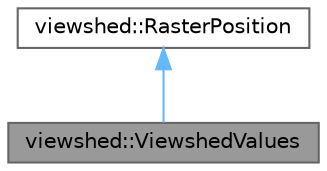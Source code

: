 digraph "viewshed::ViewshedValues"
{
 // LATEX_PDF_SIZE
  bgcolor="transparent";
  edge [fontname=Helvetica,fontsize=10,labelfontname=Helvetica,labelfontsize=10];
  node [fontname=Helvetica,fontsize=10,shape=box,height=0.2,width=0.4];
  Node1 [id="Node000001",label="viewshed::ViewshedValues",height=0.2,width=0.4,color="gray40", fillcolor="grey60", style="filled", fontcolor="black",tooltip="A simple class that stores results of visibility indices calculation (in form of vector of doubles) f..."];
  Node2 -> Node1 [id="edge1_Node000001_Node000002",dir="back",color="steelblue1",style="solid",tooltip=" "];
  Node2 [id="Node000002",label="viewshed::RasterPosition",height=0.2,width=0.4,color="gray40", fillcolor="white", style="filled",URL="$classviewshed_1_1RasterPosition.html",tooltip="Class to represent position on raster in term of row and column."];
}
